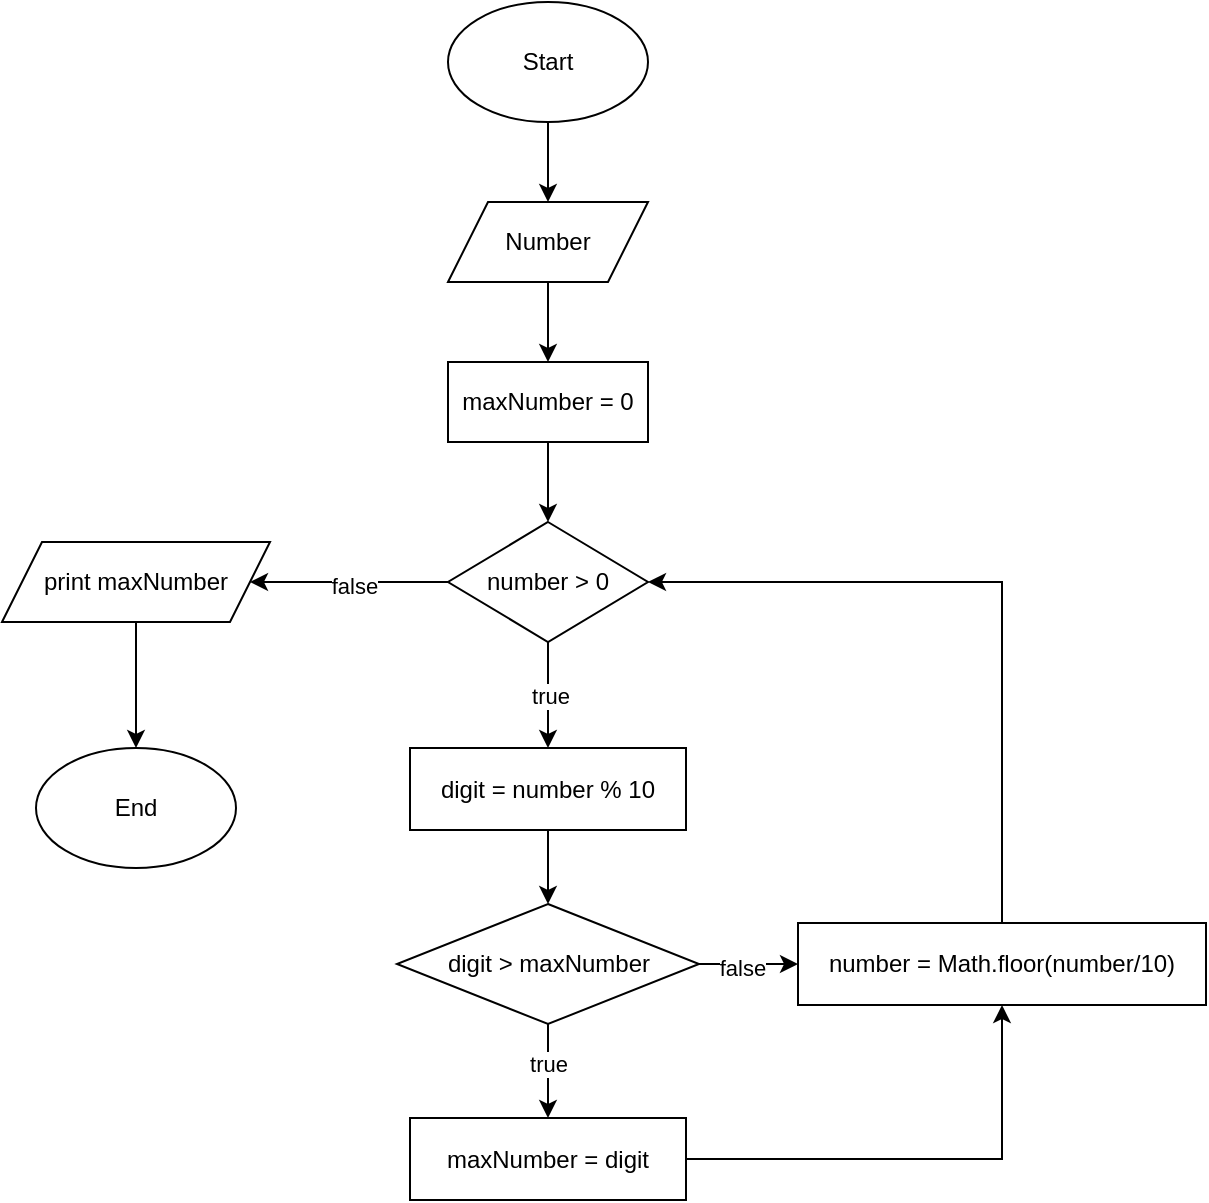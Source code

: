 <mxfile version="25.0.1">
  <diagram name="Page-1" id="J6qU1CufO3tT0paZhnID">
    <mxGraphModel dx="1071" dy="743" grid="0" gridSize="10" guides="1" tooltips="1" connect="1" arrows="1" fold="1" page="0" pageScale="1" pageWidth="827" pageHeight="1169" math="0" shadow="0">
      <root>
        <mxCell id="0" />
        <mxCell id="1" parent="0" />
        <mxCell id="n1ISIKl0yZO8UXlDY4mg-5" value="" style="edgeStyle=orthogonalEdgeStyle;rounded=0;orthogonalLoop=1;jettySize=auto;html=1;" parent="1" source="n1ISIKl0yZO8UXlDY4mg-1" target="n1ISIKl0yZO8UXlDY4mg-2" edge="1">
          <mxGeometry relative="1" as="geometry" />
        </mxCell>
        <mxCell id="n1ISIKl0yZO8UXlDY4mg-1" value="Start" style="ellipse;whiteSpace=wrap;html=1;" parent="1" vertex="1">
          <mxGeometry x="-40" y="100" width="100" height="60" as="geometry" />
        </mxCell>
        <mxCell id="n1ISIKl0yZO8UXlDY4mg-6" value="" style="edgeStyle=orthogonalEdgeStyle;rounded=0;orthogonalLoop=1;jettySize=auto;html=1;" parent="1" source="n1ISIKl0yZO8UXlDY4mg-2" target="n1ISIKl0yZO8UXlDY4mg-3" edge="1">
          <mxGeometry relative="1" as="geometry" />
        </mxCell>
        <mxCell id="n1ISIKl0yZO8UXlDY4mg-2" value="Number" style="shape=parallelogram;perimeter=parallelogramPerimeter;whiteSpace=wrap;html=1;fixedSize=1;" parent="1" vertex="1">
          <mxGeometry x="-40" y="200" width="100" height="40" as="geometry" />
        </mxCell>
        <mxCell id="n1ISIKl0yZO8UXlDY4mg-7" value="" style="edgeStyle=orthogonalEdgeStyle;rounded=0;orthogonalLoop=1;jettySize=auto;html=1;" parent="1" source="n1ISIKl0yZO8UXlDY4mg-3" target="n1ISIKl0yZO8UXlDY4mg-4" edge="1">
          <mxGeometry relative="1" as="geometry" />
        </mxCell>
        <mxCell id="n1ISIKl0yZO8UXlDY4mg-3" value="maxNumber = 0" style="rounded=0;whiteSpace=wrap;html=1;" parent="1" vertex="1">
          <mxGeometry x="-40" y="280" width="100" height="40" as="geometry" />
        </mxCell>
        <mxCell id="n1ISIKl0yZO8UXlDY4mg-30" value="" style="edgeStyle=orthogonalEdgeStyle;rounded=0;orthogonalLoop=1;jettySize=auto;html=1;" parent="1" source="n1ISIKl0yZO8UXlDY4mg-4" target="n1ISIKl0yZO8UXlDY4mg-29" edge="1">
          <mxGeometry relative="1" as="geometry" />
        </mxCell>
        <mxCell id="n1ISIKl0yZO8UXlDY4mg-34" value="false" style="edgeLabel;html=1;align=center;verticalAlign=middle;resizable=0;points=[];" parent="n1ISIKl0yZO8UXlDY4mg-30" vertex="1" connectable="0">
          <mxGeometry x="-0.044" y="2" relative="1" as="geometry">
            <mxPoint as="offset" />
          </mxGeometry>
        </mxCell>
        <mxCell id="n1ISIKl0yZO8UXlDY4mg-35" value="" style="edgeStyle=orthogonalEdgeStyle;rounded=0;orthogonalLoop=1;jettySize=auto;html=1;" parent="1" source="n1ISIKl0yZO8UXlDY4mg-4" target="n1ISIKl0yZO8UXlDY4mg-23" edge="1">
          <mxGeometry relative="1" as="geometry" />
        </mxCell>
        <mxCell id="n1ISIKl0yZO8UXlDY4mg-36" value="true" style="edgeLabel;html=1;align=center;verticalAlign=middle;resizable=0;points=[];" parent="n1ISIKl0yZO8UXlDY4mg-35" vertex="1" connectable="0">
          <mxGeometry y="1" relative="1" as="geometry">
            <mxPoint as="offset" />
          </mxGeometry>
        </mxCell>
        <mxCell id="n1ISIKl0yZO8UXlDY4mg-4" value="number &amp;gt; 0" style="rhombus;whiteSpace=wrap;html=1;" parent="1" vertex="1">
          <mxGeometry x="-40" y="360" width="100" height="60" as="geometry" />
        </mxCell>
        <mxCell id="n1ISIKl0yZO8UXlDY4mg-40" value="" style="edgeStyle=orthogonalEdgeStyle;rounded=0;orthogonalLoop=1;jettySize=auto;html=1;" parent="1" source="n1ISIKl0yZO8UXlDY4mg-23" target="n1ISIKl0yZO8UXlDY4mg-39" edge="1">
          <mxGeometry relative="1" as="geometry" />
        </mxCell>
        <mxCell id="n1ISIKl0yZO8UXlDY4mg-23" value="digit = number % 10" style="rounded=0;whiteSpace=wrap;html=1;" parent="1" vertex="1">
          <mxGeometry x="-59" y="473" width="138" height="41" as="geometry" />
        </mxCell>
        <mxCell id="n1ISIKl0yZO8UXlDY4mg-32" value="" style="edgeStyle=orthogonalEdgeStyle;rounded=0;orthogonalLoop=1;jettySize=auto;html=1;" parent="1" source="n1ISIKl0yZO8UXlDY4mg-29" target="n1ISIKl0yZO8UXlDY4mg-31" edge="1">
          <mxGeometry relative="1" as="geometry" />
        </mxCell>
        <mxCell id="n1ISIKl0yZO8UXlDY4mg-29" value="print maxNumber" style="shape=parallelogram;perimeter=parallelogramPerimeter;whiteSpace=wrap;html=1;fixedSize=1;" parent="1" vertex="1">
          <mxGeometry x="-263" y="370" width="134" height="40" as="geometry" />
        </mxCell>
        <mxCell id="n1ISIKl0yZO8UXlDY4mg-31" value="End" style="ellipse;whiteSpace=wrap;html=1;" parent="1" vertex="1">
          <mxGeometry x="-246" y="473" width="100" height="60" as="geometry" />
        </mxCell>
        <mxCell id="n1ISIKl0yZO8UXlDY4mg-42" value="" style="edgeStyle=orthogonalEdgeStyle;rounded=0;orthogonalLoop=1;jettySize=auto;html=1;" parent="1" source="n1ISIKl0yZO8UXlDY4mg-39" target="n1ISIKl0yZO8UXlDY4mg-41" edge="1">
          <mxGeometry relative="1" as="geometry" />
        </mxCell>
        <mxCell id="n1ISIKl0yZO8UXlDY4mg-43" value="true" style="edgeLabel;html=1;align=center;verticalAlign=middle;resizable=0;points=[];" parent="n1ISIKl0yZO8UXlDY4mg-42" vertex="1" connectable="0">
          <mxGeometry x="-0.149" relative="1" as="geometry">
            <mxPoint as="offset" />
          </mxGeometry>
        </mxCell>
        <mxCell id="n1ISIKl0yZO8UXlDY4mg-46" value="" style="edgeStyle=orthogonalEdgeStyle;rounded=0;orthogonalLoop=1;jettySize=auto;html=1;" parent="1" source="n1ISIKl0yZO8UXlDY4mg-39" target="n1ISIKl0yZO8UXlDY4mg-44" edge="1">
          <mxGeometry relative="1" as="geometry" />
        </mxCell>
        <mxCell id="n1ISIKl0yZO8UXlDY4mg-47" value="false" style="edgeLabel;html=1;align=center;verticalAlign=middle;resizable=0;points=[];" parent="n1ISIKl0yZO8UXlDY4mg-46" vertex="1" connectable="0">
          <mxGeometry x="-0.158" y="-2" relative="1" as="geometry">
            <mxPoint as="offset" />
          </mxGeometry>
        </mxCell>
        <mxCell id="n1ISIKl0yZO8UXlDY4mg-39" value="digit &amp;gt; maxNumber" style="rhombus;whiteSpace=wrap;html=1;" parent="1" vertex="1">
          <mxGeometry x="-65.5" y="551" width="151" height="60" as="geometry" />
        </mxCell>
        <mxCell id="n1ISIKl0yZO8UXlDY4mg-48" style="edgeStyle=orthogonalEdgeStyle;rounded=0;orthogonalLoop=1;jettySize=auto;html=1;exitX=1;exitY=0.5;exitDx=0;exitDy=0;entryX=0.5;entryY=1;entryDx=0;entryDy=0;" parent="1" source="n1ISIKl0yZO8UXlDY4mg-41" target="n1ISIKl0yZO8UXlDY4mg-44" edge="1">
          <mxGeometry relative="1" as="geometry" />
        </mxCell>
        <mxCell id="n1ISIKl0yZO8UXlDY4mg-41" value="maxNumber = digit" style="rounded=0;whiteSpace=wrap;html=1;" parent="1" vertex="1">
          <mxGeometry x="-59" y="658" width="138" height="41" as="geometry" />
        </mxCell>
        <mxCell id="n1ISIKl0yZO8UXlDY4mg-49" style="edgeStyle=orthogonalEdgeStyle;rounded=0;orthogonalLoop=1;jettySize=auto;html=1;exitX=0.5;exitY=0;exitDx=0;exitDy=0;entryX=1;entryY=0.5;entryDx=0;entryDy=0;" parent="1" source="n1ISIKl0yZO8UXlDY4mg-44" target="n1ISIKl0yZO8UXlDY4mg-4" edge="1">
          <mxGeometry relative="1" as="geometry" />
        </mxCell>
        <mxCell id="n1ISIKl0yZO8UXlDY4mg-44" value="number = Math.floor(number/10)" style="rounded=0;whiteSpace=wrap;html=1;" parent="1" vertex="1">
          <mxGeometry x="135" y="560.5" width="204" height="41" as="geometry" />
        </mxCell>
      </root>
    </mxGraphModel>
  </diagram>
</mxfile>
